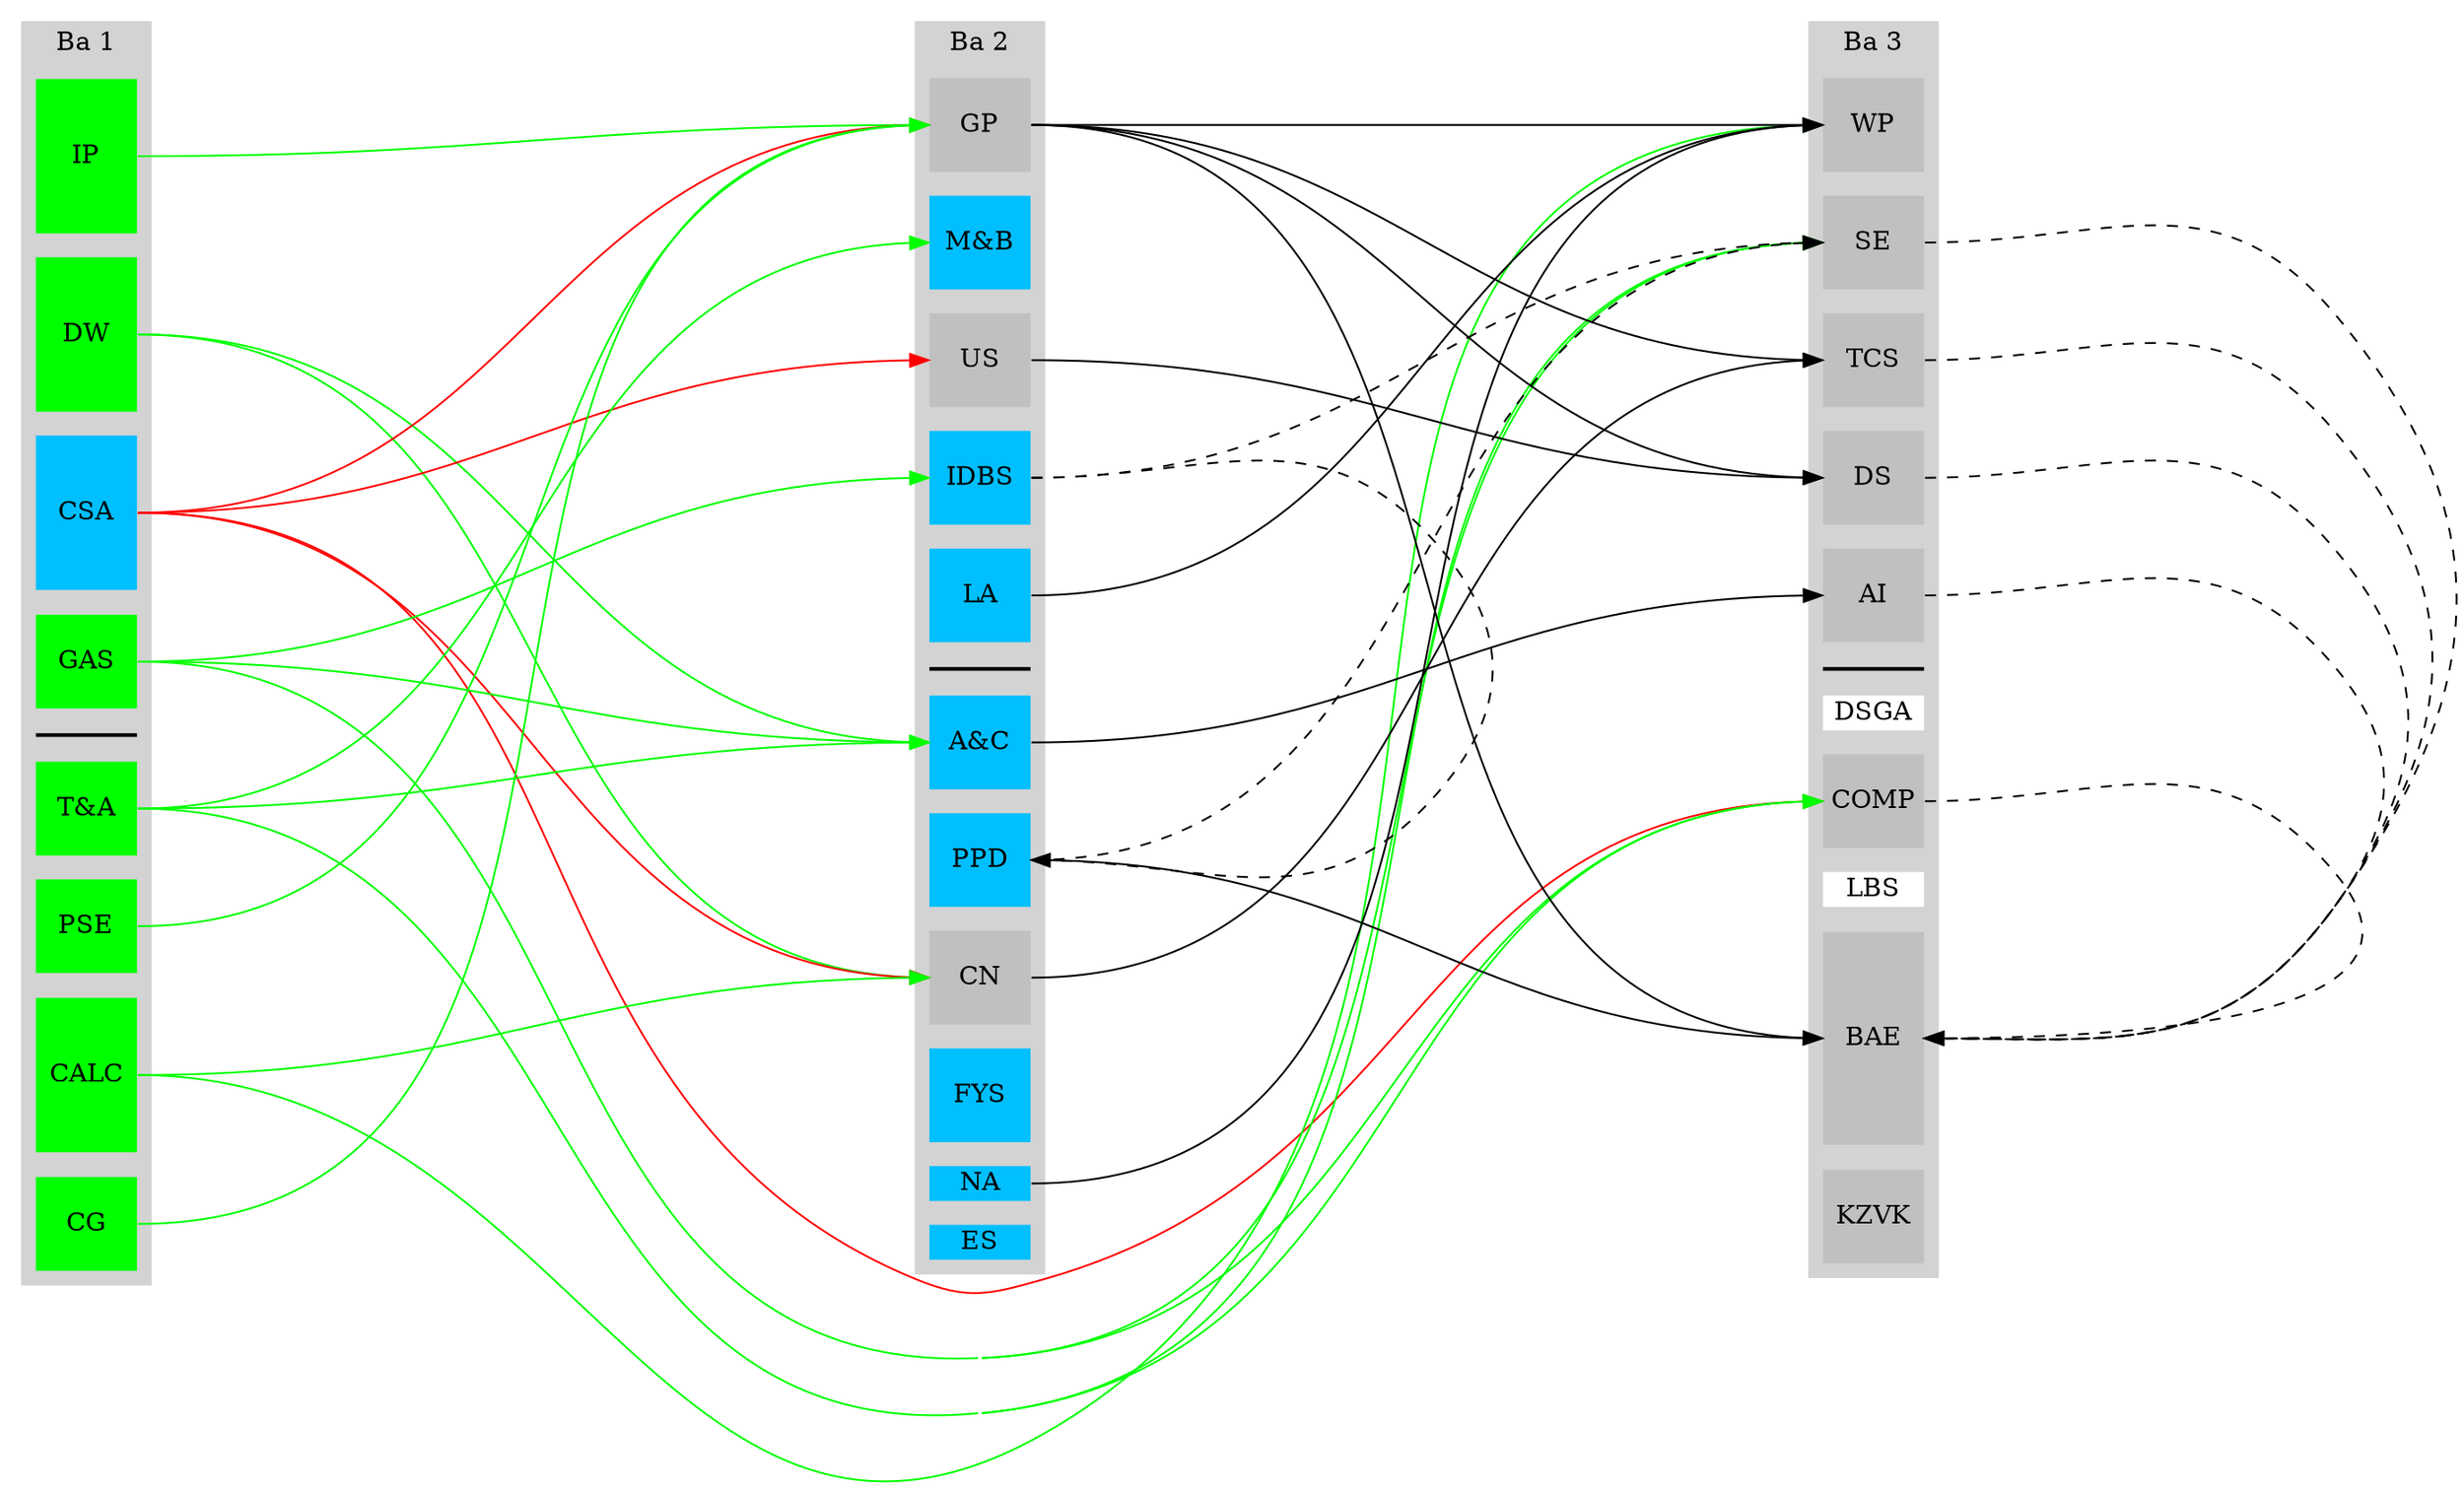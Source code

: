 digraph Studieprogramma{
	node [shape="rect", pin=true, style=filled,color=white, height=0.7, fixedsize=true];
	graph [ranksep="6", nodesep="0.2" splines=true, concentrate=true];
	edge [constraint=false];

	/*
	3 SP = 0.25
	6 SP = 0.7
	9 SP = 1.15
	12 SP = 1.6
	*/

	rankdir="LR"

	subgraph cluster_ba1{
		label = "Ba 1"
		style=filled;
		color=lightgrey;

		IP [height=1.15, color=green];
		DW [height=1.15, color=green];
		CSA [height=1.15, color=deepskyblue1];
		GAS [color=green];

		

		ba1_sem [height=0, fixedsize=true, label="", color=black];

		TA [label="T&A", color=green];
		PSE [color=green];
		CALC [height=1.15, color=green];
		CG [color=green];

		
	}

	subgraph cluster_ba2{
		label = "Ba 2"
		style=filled;
		color=lightgrey;

		GP [color=grey];
		MB [label="M&B", color=deepskyblue1];
		US [color=grey];
		IDBS [color=deepskyblue1];
		LA [color=deepskyblue1];

		

		ba2_sem [height=0, fixedsize=true, label="", color=black];

		AC [label="A&C", color=deepskyblue1];
		PPD [color=deepskyblue1];
		CN [color=grey];
		FYS [color=deepskyblue1];
		NA [height=0.25, color=deepskyblue1];
		ES [height=0.25, color=deepskyblue1];

		
	}

	subgraph cluster_ba3{
		label = "Ba 3"
		style=filled;
		color=lightgrey;
		fixedsize=true;
		height=200;

		WP [color=grey];
		SE [color=grey];
		TCS [color=grey];
		DS [color=grey];
		AI [color=grey];

		

		ba3_sem [height=0, fixedsize=true, label="", color=black];

		DSGA [height=0.25, color=white];
		COMP [color=grey];
		LBS [height=0.25];
		BAE [height=1.6, color=grey];
		KZVK [height=0.7, color=grey]

		
	}

	# align clusters by adding invis edge between top items.
	{
		edge	[constraint=true, style=invis];
		IP:ne -> GP:nw;
		GP:ne -> WP:nw;
	}

	# =====================
	# =	dependencies 2Ba	=
	# =====================

	# GP
 	IP:e -> GP:w [color=green];
	CSA:e -> GP:w [color=red];
	PSE:e -> GP:w [color=green];
	CG:e -> GP:w [color=green];

	# M&B
	TA:e -> MB:w [color=green];

	# US
	CSA:e -> US:w [color=red];

	# IDBS
	GAS:e -> IDBS:w [color=green];

	# LA
	# /

	# A&C
	DW:e -> AC:w [color=green];
	TA:e -> AC:w [color=green];
	GAS:e -> AC:w [color=green];

	# PPD
	IDBS:e -> PPD:e [style=dashed];

	# CN
	DW:e -> CN:w [color=green];
	CSA:e -> CN:w [color=red];
	CALC:e -> CN:w [color=green];

	# FYS
	# /

	# NA
	# /

	# ES
	# /

	# =====================
	# =	dependencies 3Ba	=
	# =====================

	# WP
	CALC:e -> WP:w [color=green];
	GP:e -> WP:w;
	LA:e -> WP:w;
	NA:e -> WP:w;

	# SE
	TA:e -> SE:w [color=green];
	GAS:e -> SE:w [color=green];
	IDBS:e -> SE:w [style=dashed];
	PPD:e -> SE:w [style=dashed];

	# TCS
	GP:e -> TCS:w;
	CN:e -> TCS:w;

	# DS
	GP:e -> DS:w;
	US:e -> DS:w;

	# AI
	AC:e -> AI:w;

	# DSGA
	# /

	# COMP
	CSA:e -> COMP:w [color=red];
	TA:e -> COMP:w [color=green];
	GAS:e -> COMP:w [color=green];

	# LBS
	# /

	# BAE
	GP:e -> BAE:w;
	PPD:e -> BAE:w;

	SE:e -> BAE:e [style=dashed];
	TCS:e -> BAE:e [style=dashed];
	DS:e -> BAE:e [style=dashed];
	AI:e -> BAE:e [style=dashed];
	COMP:e -> BAE:e [style=dashed];

}
